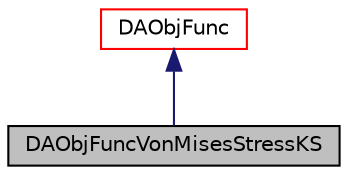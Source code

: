 digraph "DAObjFuncVonMisesStressKS"
{
  bgcolor="transparent";
  edge [fontname="Helvetica",fontsize="10",labelfontname="Helvetica",labelfontsize="10"];
  node [fontname="Helvetica",fontsize="10",shape=record];
  Node2 [label="DAObjFuncVonMisesStressKS",height=0.2,width=0.4,color="black", fillcolor="grey75", style="filled", fontcolor="black"];
  Node3 -> Node2 [dir="back",color="midnightblue",fontsize="10",style="solid",fontname="Helvetica"];
  Node3 [label="DAObjFunc",height=0.2,width=0.4,color="red",URL="$classFoam_1_1DAObjFunc.html"];
}
